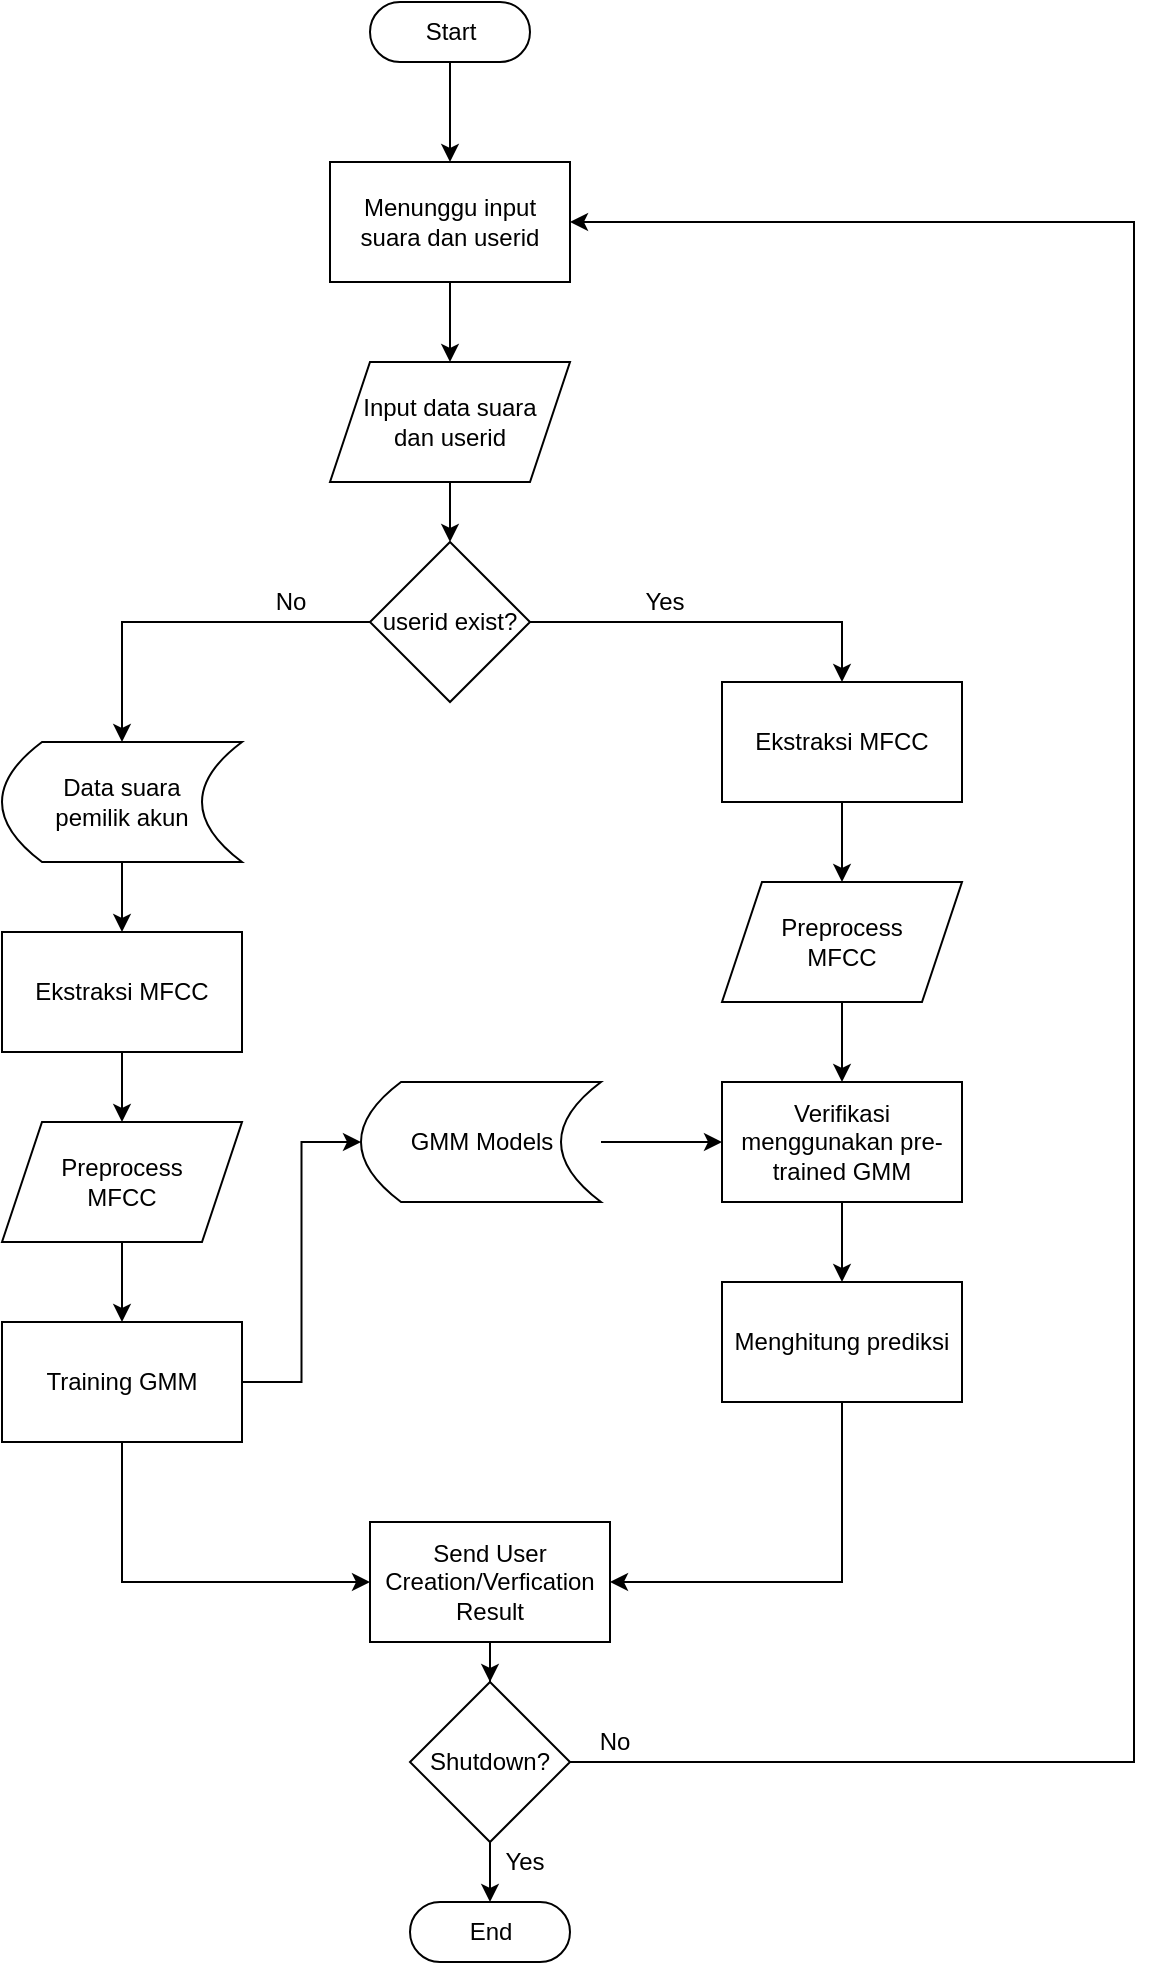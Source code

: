 <mxfile version="14.2.7" type="github">
  <diagram id="Ui4I-p-PomPHRxhMgURq" name="Page-1">
    <mxGraphModel dx="1422" dy="737" grid="1" gridSize="10" guides="1" tooltips="1" connect="1" arrows="1" fold="1" page="1" pageScale="1" pageWidth="827" pageHeight="1169" math="0" shadow="0">
      <root>
        <mxCell id="0" />
        <mxCell id="1" parent="0" />
        <mxCell id="b9qbWGyHtpTypDYCe_0p-3" style="edgeStyle=orthogonalEdgeStyle;rounded=0;orthogonalLoop=1;jettySize=auto;html=1;entryX=0.5;entryY=0;entryDx=0;entryDy=0;" parent="1" source="b9qbWGyHtpTypDYCe_0p-1" target="b9qbWGyHtpTypDYCe_0p-2" edge="1">
          <mxGeometry relative="1" as="geometry" />
        </mxCell>
        <mxCell id="b9qbWGyHtpTypDYCe_0p-1" value="Start" style="html=1;dashed=0;whitespace=wrap;shape=mxgraph.dfd.start" parent="1" vertex="1">
          <mxGeometry x="358" y="93" width="80" height="30" as="geometry" />
        </mxCell>
        <mxCell id="b9qbWGyHtpTypDYCe_0p-5" style="edgeStyle=orthogonalEdgeStyle;rounded=0;orthogonalLoop=1;jettySize=auto;html=1;entryX=0.5;entryY=0;entryDx=0;entryDy=0;" parent="1" source="b9qbWGyHtpTypDYCe_0p-2" target="b9qbWGyHtpTypDYCe_0p-4" edge="1">
          <mxGeometry relative="1" as="geometry" />
        </mxCell>
        <mxCell id="b9qbWGyHtpTypDYCe_0p-2" value="Menunggu input suara dan userid" style="rounded=0;whiteSpace=wrap;html=1;" parent="1" vertex="1">
          <mxGeometry x="338" y="173" width="120" height="60" as="geometry" />
        </mxCell>
        <mxCell id="b9qbWGyHtpTypDYCe_0p-26" style="edgeStyle=orthogonalEdgeStyle;rounded=0;orthogonalLoop=1;jettySize=auto;html=1;entryX=0.5;entryY=0;entryDx=0;entryDy=0;" parent="1" source="b9qbWGyHtpTypDYCe_0p-4" target="b9qbWGyHtpTypDYCe_0p-25" edge="1">
          <mxGeometry relative="1" as="geometry" />
        </mxCell>
        <mxCell id="b9qbWGyHtpTypDYCe_0p-4" value="Input data suara&lt;br&gt;dan userid" style="shape=parallelogram;perimeter=parallelogramPerimeter;whiteSpace=wrap;html=1;fixedSize=1;" parent="1" vertex="1">
          <mxGeometry x="338" y="273" width="120" height="60" as="geometry" />
        </mxCell>
        <mxCell id="b9qbWGyHtpTypDYCe_0p-11" style="edgeStyle=orthogonalEdgeStyle;rounded=0;orthogonalLoop=1;jettySize=auto;html=1;entryX=0.5;entryY=0;entryDx=0;entryDy=0;" parent="1" source="b9qbWGyHtpTypDYCe_0p-6" target="b9qbWGyHtpTypDYCe_0p-12" edge="1">
          <mxGeometry relative="1" as="geometry">
            <mxPoint x="398" y="633" as="targetPoint" />
            <Array as="points" />
          </mxGeometry>
        </mxCell>
        <mxCell id="b9qbWGyHtpTypDYCe_0p-6" value="Ekstraksi MFCC" style="rounded=0;whiteSpace=wrap;html=1;" parent="1" vertex="1">
          <mxGeometry x="174" y="558" width="120" height="60" as="geometry" />
        </mxCell>
        <mxCell id="7w21YsKcWR0IpA3NrVvu-3" style="edgeStyle=orthogonalEdgeStyle;rounded=0;orthogonalLoop=1;jettySize=auto;html=1;entryX=0.5;entryY=0;entryDx=0;entryDy=0;" edge="1" parent="1" source="b9qbWGyHtpTypDYCe_0p-8" target="b9qbWGyHtpTypDYCe_0p-6">
          <mxGeometry relative="1" as="geometry" />
        </mxCell>
        <mxCell id="b9qbWGyHtpTypDYCe_0p-8" value="Data suara &lt;br&gt;pemilik akun" style="shape=dataStorage;whiteSpace=wrap;html=1;fixedSize=1;" parent="1" vertex="1">
          <mxGeometry x="174" y="463" width="120" height="60" as="geometry" />
        </mxCell>
        <mxCell id="b9qbWGyHtpTypDYCe_0p-13" style="edgeStyle=orthogonalEdgeStyle;rounded=0;orthogonalLoop=1;jettySize=auto;html=1;entryX=0.5;entryY=0;entryDx=0;entryDy=0;" parent="1" source="b9qbWGyHtpTypDYCe_0p-12" target="b9qbWGyHtpTypDYCe_0p-14" edge="1">
          <mxGeometry relative="1" as="geometry">
            <mxPoint x="398" y="723" as="targetPoint" />
          </mxGeometry>
        </mxCell>
        <mxCell id="b9qbWGyHtpTypDYCe_0p-12" value="Preprocess&lt;br&gt;MFCC" style="shape=parallelogram;perimeter=parallelogramPerimeter;whiteSpace=wrap;html=1;fixedSize=1;" parent="1" vertex="1">
          <mxGeometry x="174" y="653" width="120" height="60" as="geometry" />
        </mxCell>
        <mxCell id="7w21YsKcWR0IpA3NrVvu-13" style="edgeStyle=orthogonalEdgeStyle;rounded=0;orthogonalLoop=1;jettySize=auto;html=1;entryX=0;entryY=0.5;entryDx=0;entryDy=0;" edge="1" parent="1" source="b9qbWGyHtpTypDYCe_0p-14" target="7w21YsKcWR0IpA3NrVvu-12">
          <mxGeometry relative="1" as="geometry" />
        </mxCell>
        <mxCell id="7w21YsKcWR0IpA3NrVvu-15" style="edgeStyle=orthogonalEdgeStyle;rounded=0;orthogonalLoop=1;jettySize=auto;html=1;entryX=0;entryY=0.5;entryDx=0;entryDy=0;" edge="1" parent="1" source="b9qbWGyHtpTypDYCe_0p-14" target="b9qbWGyHtpTypDYCe_0p-39">
          <mxGeometry relative="1" as="geometry">
            <Array as="points">
              <mxPoint x="234" y="883" />
            </Array>
          </mxGeometry>
        </mxCell>
        <mxCell id="b9qbWGyHtpTypDYCe_0p-14" value="Training GMM" style="rounded=0;whiteSpace=wrap;html=1;" parent="1" vertex="1">
          <mxGeometry x="174" y="753" width="120" height="60" as="geometry" />
        </mxCell>
        <mxCell id="b9qbWGyHtpTypDYCe_0p-28" style="edgeStyle=orthogonalEdgeStyle;rounded=0;orthogonalLoop=1;jettySize=auto;html=1;entryX=0.5;entryY=0;entryDx=0;entryDy=0;" parent="1" source="b9qbWGyHtpTypDYCe_0p-25" target="b9qbWGyHtpTypDYCe_0p-29" edge="1">
          <mxGeometry relative="1" as="geometry">
            <mxPoint x="564" y="403" as="targetPoint" />
          </mxGeometry>
        </mxCell>
        <mxCell id="7w21YsKcWR0IpA3NrVvu-1" style="edgeStyle=orthogonalEdgeStyle;rounded=0;orthogonalLoop=1;jettySize=auto;html=1;entryX=0.5;entryY=0;entryDx=0;entryDy=0;" edge="1" parent="1" source="b9qbWGyHtpTypDYCe_0p-25" target="b9qbWGyHtpTypDYCe_0p-8">
          <mxGeometry relative="1" as="geometry">
            <Array as="points">
              <mxPoint x="234" y="403" />
            </Array>
          </mxGeometry>
        </mxCell>
        <mxCell id="b9qbWGyHtpTypDYCe_0p-25" value="userid exist?" style="rhombus;whiteSpace=wrap;html=1;" parent="1" vertex="1">
          <mxGeometry x="358" y="363" width="80" height="80" as="geometry" />
        </mxCell>
        <mxCell id="b9qbWGyHtpTypDYCe_0p-31" style="edgeStyle=orthogonalEdgeStyle;rounded=0;orthogonalLoop=1;jettySize=auto;html=1;entryX=0.5;entryY=0;entryDx=0;entryDy=0;" parent="1" source="b9qbWGyHtpTypDYCe_0p-29" target="b9qbWGyHtpTypDYCe_0p-32" edge="1">
          <mxGeometry relative="1" as="geometry">
            <mxPoint x="594" y="523" as="targetPoint" />
          </mxGeometry>
        </mxCell>
        <mxCell id="b9qbWGyHtpTypDYCe_0p-29" value="Ekstraksi MFCC" style="rounded=0;whiteSpace=wrap;html=1;" parent="1" vertex="1">
          <mxGeometry x="534" y="433" width="120" height="60" as="geometry" />
        </mxCell>
        <mxCell id="b9qbWGyHtpTypDYCe_0p-34" style="edgeStyle=orthogonalEdgeStyle;rounded=0;orthogonalLoop=1;jettySize=auto;html=1;entryX=0.5;entryY=0;entryDx=0;entryDy=0;" parent="1" source="b9qbWGyHtpTypDYCe_0p-32" target="b9qbWGyHtpTypDYCe_0p-33" edge="1">
          <mxGeometry relative="1" as="geometry" />
        </mxCell>
        <mxCell id="b9qbWGyHtpTypDYCe_0p-32" value="Preprocess&lt;br&gt;MFCC" style="shape=parallelogram;perimeter=parallelogramPerimeter;whiteSpace=wrap;html=1;fixedSize=1;" parent="1" vertex="1">
          <mxGeometry x="534" y="533" width="120" height="60" as="geometry" />
        </mxCell>
        <mxCell id="b9qbWGyHtpTypDYCe_0p-37" style="edgeStyle=orthogonalEdgeStyle;rounded=0;orthogonalLoop=1;jettySize=auto;html=1;entryX=0.5;entryY=0;entryDx=0;entryDy=0;" parent="1" source="b9qbWGyHtpTypDYCe_0p-33" target="b9qbWGyHtpTypDYCe_0p-38" edge="1">
          <mxGeometry relative="1" as="geometry">
            <mxPoint x="594" y="733" as="targetPoint" />
          </mxGeometry>
        </mxCell>
        <mxCell id="b9qbWGyHtpTypDYCe_0p-33" value="Verifikasi menggunakan pre-trained GMM" style="rounded=0;whiteSpace=wrap;html=1;" parent="1" vertex="1">
          <mxGeometry x="534" y="633" width="120" height="60" as="geometry" />
        </mxCell>
        <mxCell id="b9qbWGyHtpTypDYCe_0p-40" style="edgeStyle=orthogonalEdgeStyle;rounded=0;orthogonalLoop=1;jettySize=auto;html=1;entryX=1;entryY=0.5;entryDx=0;entryDy=0;exitX=0.5;exitY=1;exitDx=0;exitDy=0;" parent="1" source="b9qbWGyHtpTypDYCe_0p-38" target="b9qbWGyHtpTypDYCe_0p-39" edge="1">
          <mxGeometry relative="1" as="geometry">
            <Array as="points">
              <mxPoint x="594" y="883" />
            </Array>
          </mxGeometry>
        </mxCell>
        <mxCell id="b9qbWGyHtpTypDYCe_0p-38" value="Menghitung prediksi" style="rounded=0;whiteSpace=wrap;html=1;" parent="1" vertex="1">
          <mxGeometry x="534" y="733" width="120" height="60" as="geometry" />
        </mxCell>
        <mxCell id="b9qbWGyHtpTypDYCe_0p-44" style="edgeStyle=orthogonalEdgeStyle;rounded=0;orthogonalLoop=1;jettySize=auto;html=1;entryX=0.5;entryY=0;entryDx=0;entryDy=0;" parent="1" source="b9qbWGyHtpTypDYCe_0p-39" target="b9qbWGyHtpTypDYCe_0p-43" edge="1">
          <mxGeometry relative="1" as="geometry" />
        </mxCell>
        <mxCell id="b9qbWGyHtpTypDYCe_0p-39" value="Send User Creation/Verfication Result" style="rounded=0;whiteSpace=wrap;html=1;" parent="1" vertex="1">
          <mxGeometry x="358" y="853" width="120" height="60" as="geometry" />
        </mxCell>
        <mxCell id="b9qbWGyHtpTypDYCe_0p-46" style="edgeStyle=orthogonalEdgeStyle;rounded=0;orthogonalLoop=1;jettySize=auto;html=1;entryX=0.5;entryY=0.5;entryDx=0;entryDy=-15;entryPerimeter=0;" parent="1" source="b9qbWGyHtpTypDYCe_0p-43" target="b9qbWGyHtpTypDYCe_0p-45" edge="1">
          <mxGeometry relative="1" as="geometry" />
        </mxCell>
        <mxCell id="b9qbWGyHtpTypDYCe_0p-47" style="edgeStyle=orthogonalEdgeStyle;rounded=0;orthogonalLoop=1;jettySize=auto;html=1;entryX=1;entryY=0.5;entryDx=0;entryDy=0;exitX=1;exitY=0.5;exitDx=0;exitDy=0;" parent="1" source="b9qbWGyHtpTypDYCe_0p-43" target="b9qbWGyHtpTypDYCe_0p-2" edge="1">
          <mxGeometry relative="1" as="geometry">
            <Array as="points">
              <mxPoint x="740" y="973" />
              <mxPoint x="740" y="203" />
            </Array>
          </mxGeometry>
        </mxCell>
        <mxCell id="b9qbWGyHtpTypDYCe_0p-43" value="Shutdown?" style="rhombus;whiteSpace=wrap;html=1;" parent="1" vertex="1">
          <mxGeometry x="378" y="933" width="80" height="80" as="geometry" />
        </mxCell>
        <mxCell id="b9qbWGyHtpTypDYCe_0p-45" value="End" style="html=1;dashed=0;whitespace=wrap;shape=mxgraph.dfd.start" parent="1" vertex="1">
          <mxGeometry x="378" y="1043" width="80" height="30" as="geometry" />
        </mxCell>
        <mxCell id="7w21YsKcWR0IpA3NrVvu-8" value="No" style="text;html=1;align=center;verticalAlign=middle;resizable=0;points=[];autosize=1;" vertex="1" parent="1">
          <mxGeometry x="303" y="383" width="30" height="20" as="geometry" />
        </mxCell>
        <mxCell id="7w21YsKcWR0IpA3NrVvu-9" value="Yes" style="text;html=1;align=center;verticalAlign=middle;resizable=0;points=[];autosize=1;" vertex="1" parent="1">
          <mxGeometry x="485" y="383" width="40" height="20" as="geometry" />
        </mxCell>
        <mxCell id="7w21YsKcWR0IpA3NrVvu-10" value="No" style="text;html=1;align=center;verticalAlign=middle;resizable=0;points=[];autosize=1;" vertex="1" parent="1">
          <mxGeometry x="465" y="953" width="30" height="20" as="geometry" />
        </mxCell>
        <mxCell id="7w21YsKcWR0IpA3NrVvu-11" value="Yes" style="text;html=1;align=center;verticalAlign=middle;resizable=0;points=[];autosize=1;" vertex="1" parent="1">
          <mxGeometry x="415" y="1013" width="40" height="20" as="geometry" />
        </mxCell>
        <mxCell id="7w21YsKcWR0IpA3NrVvu-14" style="edgeStyle=orthogonalEdgeStyle;rounded=0;orthogonalLoop=1;jettySize=auto;html=1;entryX=0;entryY=0.5;entryDx=0;entryDy=0;" edge="1" parent="1" source="7w21YsKcWR0IpA3NrVvu-12" target="b9qbWGyHtpTypDYCe_0p-33">
          <mxGeometry relative="1" as="geometry" />
        </mxCell>
        <mxCell id="7w21YsKcWR0IpA3NrVvu-12" value="GMM Models" style="shape=dataStorage;whiteSpace=wrap;html=1;fixedSize=1;" vertex="1" parent="1">
          <mxGeometry x="353.5" y="633" width="120" height="60" as="geometry" />
        </mxCell>
      </root>
    </mxGraphModel>
  </diagram>
</mxfile>
